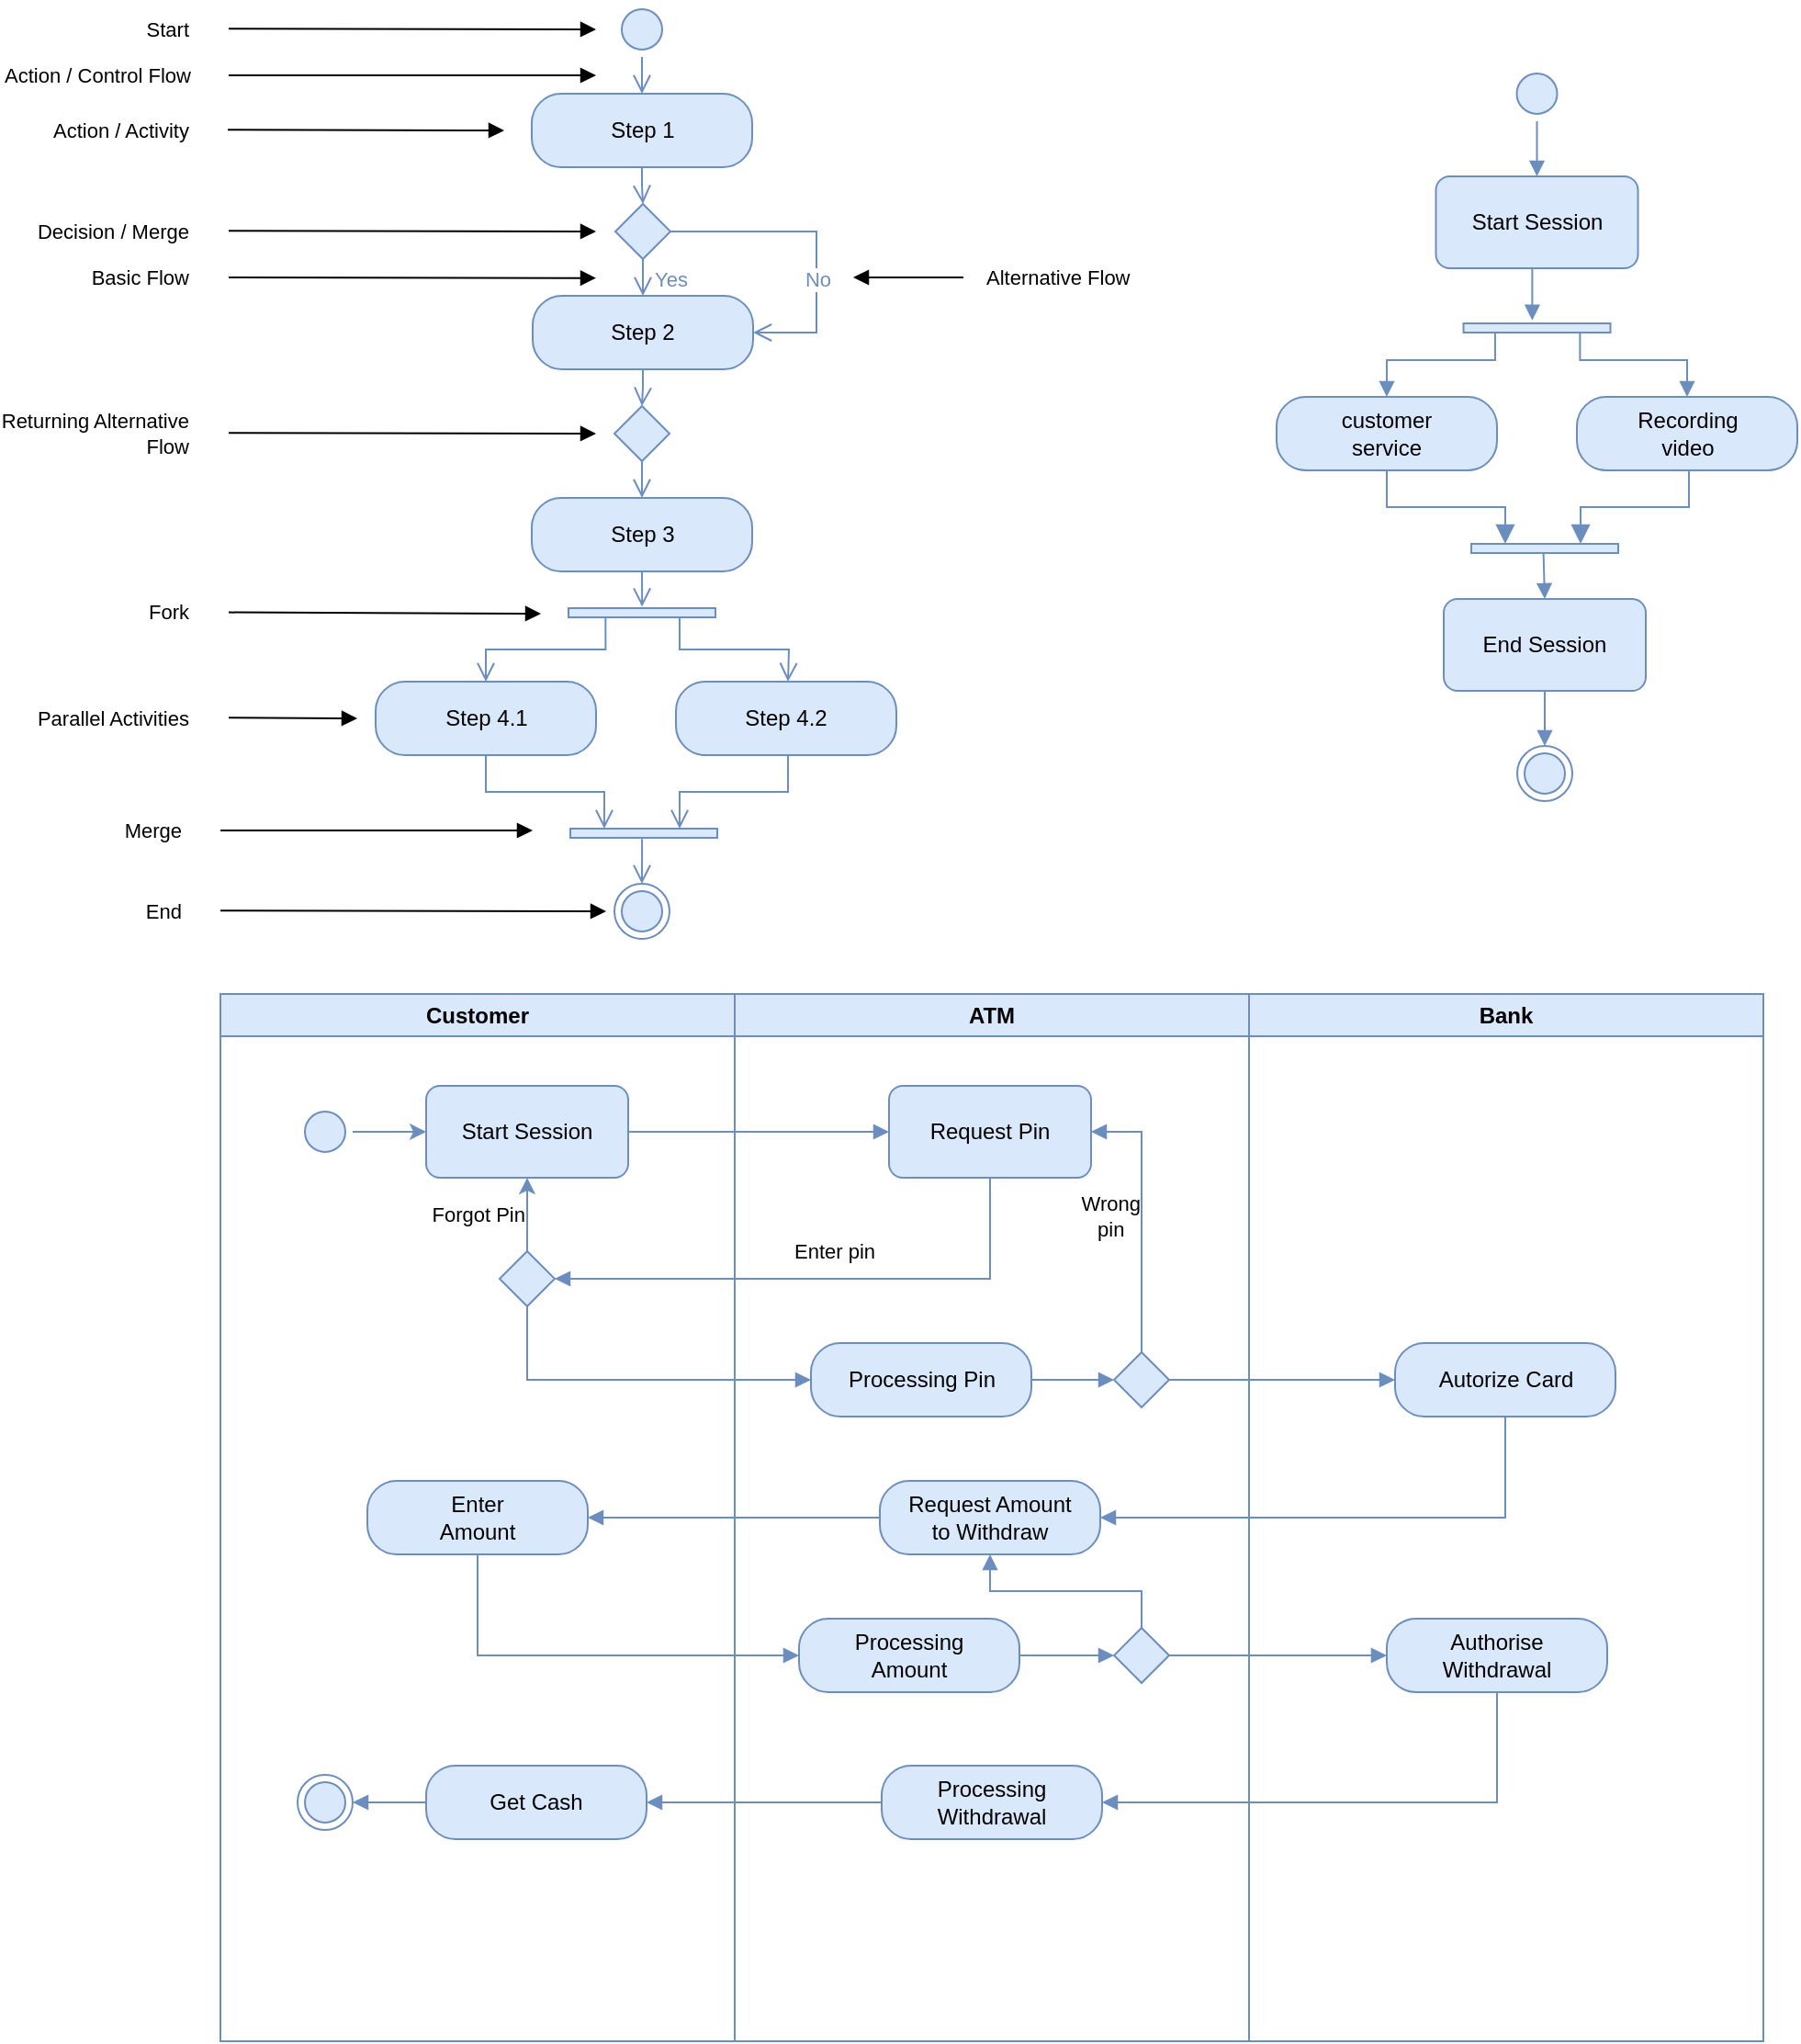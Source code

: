 <mxfile version="21.1.5" type="google">
  <diagram name="Page-1" id="e7e014a7-5840-1c2e-5031-d8a46d1fe8dd">
    <mxGraphModel grid="1" page="1" gridSize="10" guides="1" tooltips="1" connect="1" arrows="1" fold="1" pageScale="1" pageWidth="1169" pageHeight="826" background="none" math="0" shadow="0">
      <root>
        <mxCell id="0" />
        <mxCell id="1" parent="0" />
        <mxCell id="In_1ycDexwG0fZhjrG3--41" value="" style="ellipse;html=1;shape=startState;fillColor=#dae8fc;strokeColor=#6c8ebf;" vertex="1" parent="1">
          <mxGeometry x="379.5" y="30" width="30" height="30" as="geometry" />
        </mxCell>
        <mxCell id="In_1ycDexwG0fZhjrG3--42" value="" style="edgeStyle=orthogonalEdgeStyle;html=1;verticalAlign=bottom;endArrow=open;endSize=8;strokeColor=#6c8ebf;rounded=0;entryX=0.5;entryY=0;entryDx=0;entryDy=0;fillColor=#dae8fc;" edge="1" parent="1" source="In_1ycDexwG0fZhjrG3--41" target="In_1ycDexwG0fZhjrG3--43">
          <mxGeometry relative="1" as="geometry">
            <mxPoint x="394.5" y="120" as="targetPoint" />
          </mxGeometry>
        </mxCell>
        <mxCell id="In_1ycDexwG0fZhjrG3--43" value="Step 1" style="rounded=1;whiteSpace=wrap;html=1;arcSize=40;fillColor=#dae8fc;strokeColor=#6c8ebf;" vertex="1" parent="1">
          <mxGeometry x="334.5" y="80" width="120" height="40" as="geometry" />
        </mxCell>
        <mxCell id="In_1ycDexwG0fZhjrG3--44" value="" style="edgeStyle=orthogonalEdgeStyle;html=1;verticalAlign=bottom;endArrow=open;endSize=8;strokeColor=#6c8ebf;rounded=0;entryX=0.5;entryY=0;entryDx=0;entryDy=0;fillColor=#dae8fc;" edge="1" parent="1" source="In_1ycDexwG0fZhjrG3--43" target="In_1ycDexwG0fZhjrG3--45">
          <mxGeometry relative="1" as="geometry">
            <mxPoint x="394.5" y="180" as="targetPoint" />
          </mxGeometry>
        </mxCell>
        <mxCell id="In_1ycDexwG0fZhjrG3--45" value="" style="rhombus;fillColor=#dae8fc;strokeColor=#6c8ebf;" vertex="1" parent="1">
          <mxGeometry x="380" y="140" width="30" height="30" as="geometry" />
        </mxCell>
        <mxCell id="In_1ycDexwG0fZhjrG3--48" value="Step 2" style="rounded=1;whiteSpace=wrap;html=1;arcSize=40;fillColor=#dae8fc;strokeColor=#6c8ebf;" vertex="1" parent="1">
          <mxGeometry x="335" y="190" width="120" height="40" as="geometry" />
        </mxCell>
        <mxCell id="In_1ycDexwG0fZhjrG3--49" value="" style="edgeStyle=orthogonalEdgeStyle;html=1;verticalAlign=bottom;endArrow=open;endSize=8;strokeColor=#6c8ebf;rounded=0;entryX=0.5;entryY=0;entryDx=0;entryDy=0;fillColor=#dae8fc;" edge="1" parent="1" source="In_1ycDexwG0fZhjrG3--48" target="In_1ycDexwG0fZhjrG3--72">
          <mxGeometry relative="1" as="geometry">
            <mxPoint x="394" y="250" as="targetPoint" />
          </mxGeometry>
        </mxCell>
        <mxCell id="In_1ycDexwG0fZhjrG3--54" value="Yes" style="edgeStyle=orthogonalEdgeStyle;html=1;verticalAlign=bottom;endArrow=open;endSize=8;strokeColor=#6C8EBF;rounded=0;entryX=0.5;entryY=0;entryDx=0;entryDy=0;fillColor=#dae8fc;exitX=0.5;exitY=1;exitDx=0;exitDy=0;fontColor=#6C8EBF;" edge="1" parent="1" source="In_1ycDexwG0fZhjrG3--45" target="In_1ycDexwG0fZhjrG3--48">
          <mxGeometry x="1" y="15" relative="1" as="geometry">
            <mxPoint x="399.5" y="190" as="targetPoint" />
            <mxPoint x="399.5" y="170" as="sourcePoint" />
            <mxPoint as="offset" />
          </mxGeometry>
        </mxCell>
        <mxCell id="In_1ycDexwG0fZhjrG3--57" value="Step 4.1" style="rounded=1;whiteSpace=wrap;html=1;arcSize=40;fillColor=#dae8fc;strokeColor=#6c8ebf;" vertex="1" parent="1">
          <mxGeometry x="249.5" y="400" width="120" height="40" as="geometry" />
        </mxCell>
        <mxCell id="In_1ycDexwG0fZhjrG3--58" value="" style="edgeStyle=orthogonalEdgeStyle;html=1;verticalAlign=bottom;endArrow=open;endSize=8;strokeColor=#6c8ebf;rounded=0;entryX=0;entryY=0.769;entryDx=0;entryDy=0;fillColor=#dae8fc;entryPerimeter=0;" edge="1" parent="1" source="In_1ycDexwG0fZhjrG3--57" target="In_1ycDexwG0fZhjrG3--89">
          <mxGeometry relative="1" as="geometry">
            <mxPoint x="309.5" y="460" as="targetPoint" />
          </mxGeometry>
        </mxCell>
        <mxCell id="In_1ycDexwG0fZhjrG3--59" value="Step 4.2" style="rounded=1;whiteSpace=wrap;html=1;arcSize=40;fillColor=#dae8fc;strokeColor=#6c8ebf;" vertex="1" parent="1">
          <mxGeometry x="413" y="400" width="120" height="40" as="geometry" />
        </mxCell>
        <mxCell id="In_1ycDexwG0fZhjrG3--60" value="" style="edgeStyle=orthogonalEdgeStyle;html=1;verticalAlign=bottom;endArrow=open;endSize=8;strokeColor=#6c8ebf;rounded=0;fillColor=#dae8fc;entryX=0;entryY=0.256;entryDx=0;entryDy=0;entryPerimeter=0;" edge="1" parent="1" target="In_1ycDexwG0fZhjrG3--89">
          <mxGeometry relative="1" as="geometry">
            <mxPoint x="405" y="450" as="targetPoint" />
            <mxPoint x="474" y="440" as="sourcePoint" />
            <Array as="points">
              <mxPoint x="474" y="460" />
              <mxPoint x="415" y="460" />
            </Array>
          </mxGeometry>
        </mxCell>
        <mxCell id="In_1ycDexwG0fZhjrG3--63" value="Action / Control Flow" style="endArrow=block;html=1;rounded=0;endFill=1;align=right;" edge="1" parent="1">
          <mxGeometry x="-1" y="-20" width="50" height="50" relative="1" as="geometry">
            <mxPoint x="169.5" y="70" as="sourcePoint" />
            <mxPoint x="369.5" y="70" as="targetPoint" />
            <mxPoint x="-20" y="-20" as="offset" />
          </mxGeometry>
        </mxCell>
        <mxCell id="In_1ycDexwG0fZhjrG3--68" value="Start" style="endArrow=block;html=1;rounded=0;endFill=1;align=right;" edge="1" parent="1">
          <mxGeometry x="-1" y="-20" width="50" height="50" relative="1" as="geometry">
            <mxPoint x="169.5" y="44.66" as="sourcePoint" />
            <mxPoint x="369.5" y="45" as="targetPoint" />
            <mxPoint x="-20" y="-20" as="offset" />
          </mxGeometry>
        </mxCell>
        <mxCell id="In_1ycDexwG0fZhjrG3--69" value="Action / Activity" style="endArrow=block;html=1;rounded=0;endFill=1;align=right;" edge="1" parent="1">
          <mxGeometry x="-1" y="-20" width="50" height="50" relative="1" as="geometry">
            <mxPoint x="169" y="99.66" as="sourcePoint" />
            <mxPoint x="319.5" y="100" as="targetPoint" />
            <mxPoint x="-20" y="-20" as="offset" />
          </mxGeometry>
        </mxCell>
        <mxCell id="In_1ycDexwG0fZhjrG3--70" value="Decision / Merge" style="endArrow=block;html=1;rounded=0;endFill=1;align=right;" edge="1" parent="1">
          <mxGeometry x="-1" y="-20" width="50" height="50" relative="1" as="geometry">
            <mxPoint x="169.5" y="154.66" as="sourcePoint" />
            <mxPoint x="369.5" y="155" as="targetPoint" />
            <mxPoint x="-20" y="-20" as="offset" />
          </mxGeometry>
        </mxCell>
        <mxCell id="In_1ycDexwG0fZhjrG3--71" value="Basic Flow" style="endArrow=block;html=1;rounded=0;endFill=1;align=right;" edge="1" parent="1">
          <mxGeometry x="-1" y="-20" width="50" height="50" relative="1" as="geometry">
            <mxPoint x="169.5" y="180" as="sourcePoint" />
            <mxPoint x="369.5" y="180.34" as="targetPoint" />
            <mxPoint x="-20" y="-20" as="offset" />
          </mxGeometry>
        </mxCell>
        <mxCell id="In_1ycDexwG0fZhjrG3--72" value="" style="rhombus;fillColor=#dae8fc;strokeColor=#6c8ebf;" vertex="1" parent="1">
          <mxGeometry x="379.5" y="250" width="30" height="30" as="geometry" />
        </mxCell>
        <mxCell id="In_1ycDexwG0fZhjrG3--74" value="" style="edgeStyle=orthogonalEdgeStyle;html=1;verticalAlign=bottom;endArrow=open;endSize=8;strokeColor=#6c8ebf;rounded=0;entryX=0.5;entryY=0;entryDx=0;entryDy=0;fillColor=#dae8fc;exitX=0.5;exitY=1;exitDx=0;exitDy=0;" edge="1" parent="1" source="In_1ycDexwG0fZhjrG3--72" target="In_1ycDexwG0fZhjrG3--80">
          <mxGeometry relative="1" as="geometry">
            <mxPoint x="393.5" y="300" as="targetPoint" />
            <mxPoint x="399" y="280" as="sourcePoint" />
          </mxGeometry>
        </mxCell>
        <mxCell id="In_1ycDexwG0fZhjrG3--75" value="Returning Alternative &lt;br&gt;Flow" style="endArrow=block;html=1;rounded=0;endFill=1;align=right;" edge="1" parent="1">
          <mxGeometry x="-1" y="-20" width="50" height="50" relative="1" as="geometry">
            <mxPoint x="169.5" y="264.66" as="sourcePoint" />
            <mxPoint x="369.5" y="265" as="targetPoint" />
            <mxPoint x="-20" y="-20" as="offset" />
          </mxGeometry>
        </mxCell>
        <mxCell id="In_1ycDexwG0fZhjrG3--76" value="No" style="edgeStyle=orthogonalEdgeStyle;html=1;verticalAlign=bottom;endArrow=open;endSize=8;strokeColor=#6C8EBF;rounded=0;entryX=1;entryY=0.5;entryDx=0;entryDy=0;fillColor=#dae8fc;exitX=1;exitY=0.5;exitDx=0;exitDy=0;fontColor=#6C8EBF;" edge="1" parent="1" source="In_1ycDexwG0fZhjrG3--45" target="In_1ycDexwG0fZhjrG3--48">
          <mxGeometry x="0.35" relative="1" as="geometry">
            <mxPoint x="489.5" y="230" as="targetPoint" />
            <mxPoint x="489.5" y="210" as="sourcePoint" />
            <Array as="points">
              <mxPoint x="489.5" y="155" />
              <mxPoint x="489.5" y="210" />
            </Array>
            <mxPoint as="offset" />
          </mxGeometry>
        </mxCell>
        <mxCell id="In_1ycDexwG0fZhjrG3--77" value="Alternative Flow" style="endArrow=block;html=1;rounded=0;endFill=1;align=left;" edge="1" parent="1">
          <mxGeometry x="-1" y="-10" width="50" height="50" relative="1" as="geometry">
            <mxPoint x="569.5" y="180" as="sourcePoint" />
            <mxPoint x="509.5" y="180" as="targetPoint" />
            <mxPoint x="10" y="10" as="offset" />
          </mxGeometry>
        </mxCell>
        <mxCell id="In_1ycDexwG0fZhjrG3--80" value="Step 3" style="rounded=1;whiteSpace=wrap;html=1;arcSize=40;fillColor=#dae8fc;strokeColor=#6c8ebf;" vertex="1" parent="1">
          <mxGeometry x="334.5" y="300" width="120" height="40" as="geometry" />
        </mxCell>
        <mxCell id="In_1ycDexwG0fZhjrG3--81" value="" style="edgeStyle=orthogonalEdgeStyle;html=1;verticalAlign=bottom;endArrow=open;endSize=8;strokeColor=#6c8ebf;rounded=0;entryX=-0.146;entryY=0.499;entryDx=0;entryDy=0;fillColor=#dae8fc;entryPerimeter=0;exitX=0.5;exitY=1;exitDx=0;exitDy=0;" edge="1" parent="1" source="In_1ycDexwG0fZhjrG3--80" target="In_1ycDexwG0fZhjrG3--83">
          <mxGeometry relative="1" as="geometry">
            <mxPoint x="393.42" y="359.27" as="targetPoint" />
            <mxPoint x="393.5" y="340" as="sourcePoint" />
          </mxGeometry>
        </mxCell>
        <mxCell id="In_1ycDexwG0fZhjrG3--83" value="" style="html=1;points=[];perimeter=orthogonalPerimeter;fillColor=#dae8fc;direction=south;strokeColor=#6c8ebf;" vertex="1" parent="1">
          <mxGeometry x="354.5" y="360" width="80" height="5" as="geometry" />
        </mxCell>
        <mxCell id="In_1ycDexwG0fZhjrG3--85" value="Fork" style="endArrow=block;html=1;rounded=0;endFill=1;align=right;" edge="1" parent="1">
          <mxGeometry x="-1" y="-20" width="50" height="50" relative="1" as="geometry">
            <mxPoint x="169.5" y="362.3" as="sourcePoint" />
            <mxPoint x="339.5" y="363" as="targetPoint" />
            <mxPoint x="-20" y="-20" as="offset" />
          </mxGeometry>
        </mxCell>
        <mxCell id="In_1ycDexwG0fZhjrG3--86" value="" style="edgeStyle=orthogonalEdgeStyle;html=1;verticalAlign=bottom;endArrow=open;endSize=8;strokeColor=#6c8ebf;rounded=0;entryX=0.5;entryY=0;entryDx=0;entryDy=0;fillColor=#dae8fc;exitX=1;exitY=0.748;exitDx=0;exitDy=0;exitPerimeter=0;" edge="1" parent="1" source="In_1ycDexwG0fZhjrG3--83" target="In_1ycDexwG0fZhjrG3--57">
          <mxGeometry relative="1" as="geometry">
            <mxPoint x="299.5" y="450" as="targetPoint" />
            <mxPoint x="299.5" y="430" as="sourcePoint" />
          </mxGeometry>
        </mxCell>
        <mxCell id="In_1ycDexwG0fZhjrG3--87" value="" style="edgeStyle=orthogonalEdgeStyle;html=1;verticalAlign=bottom;endArrow=open;endSize=8;strokeColor=#6c8ebf;rounded=0;entryX=0.5;entryY=0;entryDx=0;entryDy=0;fillColor=#dae8fc;exitX=1.067;exitY=0.244;exitDx=0;exitDy=0;exitPerimeter=0;" edge="1" parent="1" source="In_1ycDexwG0fZhjrG3--83">
          <mxGeometry relative="1" as="geometry">
            <mxPoint x="474" y="400" as="targetPoint" />
            <mxPoint x="383.5" y="375" as="sourcePoint" />
          </mxGeometry>
        </mxCell>
        <mxCell id="In_1ycDexwG0fZhjrG3--88" value="Parallel Activities" style="endArrow=block;html=1;rounded=0;endFill=1;align=right;" edge="1" parent="1">
          <mxGeometry x="-1" y="-20" width="50" height="50" relative="1" as="geometry">
            <mxPoint x="169.5" y="419.58" as="sourcePoint" />
            <mxPoint x="239.5" y="420" as="targetPoint" />
            <mxPoint x="-20" y="-20" as="offset" />
          </mxGeometry>
        </mxCell>
        <mxCell id="In_1ycDexwG0fZhjrG3--89" value="" style="html=1;points=[];perimeter=orthogonalPerimeter;fillColor=#dae8fc;direction=south;strokeColor=#6c8ebf;" vertex="1" parent="1">
          <mxGeometry x="355.5" y="480" width="80" height="5" as="geometry" />
        </mxCell>
        <mxCell id="In_1ycDexwG0fZhjrG3--90" value="Merge" style="endArrow=block;html=1;rounded=0;endFill=1;align=right;" edge="1" parent="1">
          <mxGeometry x="-1" y="-20" width="50" height="50" relative="1" as="geometry">
            <mxPoint x="165" y="481" as="sourcePoint" />
            <mxPoint x="335" y="481" as="targetPoint" />
            <mxPoint x="-20" y="-20" as="offset" />
          </mxGeometry>
        </mxCell>
        <mxCell id="In_1ycDexwG0fZhjrG3--91" value="" style="ellipse;html=1;shape=endState;fillColor=#dae8fc;strokeColor=#6c8ebf;" vertex="1" parent="1">
          <mxGeometry x="379.5" y="510" width="30" height="30" as="geometry" />
        </mxCell>
        <mxCell id="In_1ycDexwG0fZhjrG3--92" value="" style="edgeStyle=orthogonalEdgeStyle;html=1;verticalAlign=bottom;endArrow=open;endSize=8;strokeColor=#6c8ebf;rounded=0;fillColor=#dae8fc;exitX=1.124;exitY=0.512;exitDx=0;exitDy=0;exitPerimeter=0;" edge="1" parent="1" source="In_1ycDexwG0fZhjrG3--89" target="In_1ycDexwG0fZhjrG3--91">
          <mxGeometry relative="1" as="geometry">
            <mxPoint x="335" y="550" as="targetPoint" />
            <mxPoint x="335" y="530" as="sourcePoint" />
          </mxGeometry>
        </mxCell>
        <mxCell id="In_1ycDexwG0fZhjrG3--93" value="End" style="endArrow=block;html=1;rounded=0;endFill=1;align=right;" edge="1" parent="1">
          <mxGeometry x="-1" y="-20" width="50" height="50" relative="1" as="geometry">
            <mxPoint x="165" y="524.66" as="sourcePoint" />
            <mxPoint x="375" y="525" as="targetPoint" />
            <mxPoint x="-20" y="-20" as="offset" />
          </mxGeometry>
        </mxCell>
        <mxCell id="Mg5R0EyQ01lNSAKN2Ion-57" value="Customer" style="swimlane;whiteSpace=wrap;fillColor=#dae8fc;strokeColor=#6c8ebf;" vertex="1" parent="1">
          <mxGeometry x="165" y="570" width="280" height="570" as="geometry" />
        </mxCell>
        <mxCell id="Mg5R0EyQ01lNSAKN2Ion-93" style="edgeStyle=orthogonalEdgeStyle;rounded=0;orthogonalLoop=1;jettySize=auto;html=1;exitX=1;exitY=0.5;exitDx=0;exitDy=0;entryX=0;entryY=0.5;entryDx=0;entryDy=0;fillColor=#dae8fc;strokeColor=#6c8ebf;" edge="1" parent="Mg5R0EyQ01lNSAKN2Ion-57" source="Mg5R0EyQ01lNSAKN2Ion-58" target="Mg5R0EyQ01lNSAKN2Ion-92">
          <mxGeometry relative="1" as="geometry" />
        </mxCell>
        <mxCell id="Mg5R0EyQ01lNSAKN2Ion-58" value="" style="ellipse;shape=startState;fillColor=#dae8fc;strokeColor=#6c8ebf;" vertex="1" parent="Mg5R0EyQ01lNSAKN2Ion-57">
          <mxGeometry x="42" y="60" width="30" height="30" as="geometry" />
        </mxCell>
        <mxCell id="Mg5R0EyQ01lNSAKN2Ion-92" value="Start Session" style="html=1;whiteSpace=wrap;fillColor=#dae8fc;strokeColor=#6c8ebf;rounded=1;" vertex="1" parent="Mg5R0EyQ01lNSAKN2Ion-57">
          <mxGeometry x="112" y="50" width="110" height="50" as="geometry" />
        </mxCell>
        <mxCell id="Mg5R0EyQ01lNSAKN2Ion-98" value="Forgot Pin" style="edgeStyle=orthogonalEdgeStyle;rounded=0;orthogonalLoop=1;jettySize=auto;html=1;exitX=0.5;exitY=0;exitDx=0;exitDy=0;entryX=0.5;entryY=1;entryDx=0;entryDy=0;align=right;fillColor=#dae8fc;strokeColor=#6c8ebf;" edge="1" parent="Mg5R0EyQ01lNSAKN2Ion-57" source="Mg5R0EyQ01lNSAKN2Ion-96" target="Mg5R0EyQ01lNSAKN2Ion-92">
          <mxGeometry relative="1" as="geometry" />
        </mxCell>
        <mxCell id="Mg5R0EyQ01lNSAKN2Ion-96" value="" style="rhombus;fillColor=#dae8fc;strokeColor=#6c8ebf;" vertex="1" parent="Mg5R0EyQ01lNSAKN2Ion-57">
          <mxGeometry x="152" y="140" width="30" height="30" as="geometry" />
        </mxCell>
        <mxCell id="Mg5R0EyQ01lNSAKN2Ion-113" value="Enter&lt;br&gt;Amount" style="rounded=1;whiteSpace=wrap;html=1;arcSize=40;fillColor=#dae8fc;strokeColor=#6c8ebf;" vertex="1" parent="Mg5R0EyQ01lNSAKN2Ion-57">
          <mxGeometry x="80" y="265" width="120" height="40" as="geometry" />
        </mxCell>
        <mxCell id="Mg5R0EyQ01lNSAKN2Ion-129" style="edgeStyle=orthogonalEdgeStyle;rounded=0;orthogonalLoop=1;jettySize=auto;html=1;exitX=0;exitY=0.5;exitDx=0;exitDy=0;entryX=1;entryY=0.5;entryDx=0;entryDy=0;fillColor=#dae8fc;strokeColor=#6c8ebf;endArrow=block;endFill=1;" edge="1" parent="Mg5R0EyQ01lNSAKN2Ion-57" source="Mg5R0EyQ01lNSAKN2Ion-124" target="Mg5R0EyQ01lNSAKN2Ion-125">
          <mxGeometry relative="1" as="geometry" />
        </mxCell>
        <mxCell id="Mg5R0EyQ01lNSAKN2Ion-124" value="Get Cash" style="rounded=1;whiteSpace=wrap;html=1;arcSize=40;fillColor=#dae8fc;strokeColor=#6c8ebf;" vertex="1" parent="Mg5R0EyQ01lNSAKN2Ion-57">
          <mxGeometry x="112" y="420" width="120" height="40" as="geometry" />
        </mxCell>
        <mxCell id="Mg5R0EyQ01lNSAKN2Ion-125" value="" style="ellipse;html=1;shape=endState;fillColor=#dae8fc;strokeColor=#6c8ebf;" vertex="1" parent="Mg5R0EyQ01lNSAKN2Ion-57">
          <mxGeometry x="42" y="425" width="30" height="30" as="geometry" />
        </mxCell>
        <mxCell id="Mg5R0EyQ01lNSAKN2Ion-66" value="ATM" style="swimlane;whiteSpace=wrap;fillColor=#dae8fc;strokeColor=#6c8ebf;" vertex="1" parent="1">
          <mxGeometry x="445" y="570" width="280" height="570" as="geometry" />
        </mxCell>
        <mxCell id="Mg5R0EyQ01lNSAKN2Ion-94" value="Request Pin" style="html=1;whiteSpace=wrap;fillColor=#dae8fc;strokeColor=#6c8ebf;rounded=1;" vertex="1" parent="Mg5R0EyQ01lNSAKN2Ion-66">
          <mxGeometry x="84" y="50" width="110" height="50" as="geometry" />
        </mxCell>
        <mxCell id="Mg5R0EyQ01lNSAKN2Ion-107" style="edgeStyle=orthogonalEdgeStyle;rounded=0;orthogonalLoop=1;jettySize=auto;html=1;exitX=1;exitY=0.5;exitDx=0;exitDy=0;entryX=0;entryY=0.5;entryDx=0;entryDy=0;fillColor=#dae8fc;strokeColor=#6c8ebf;endArrow=block;endFill=1;" edge="1" parent="Mg5R0EyQ01lNSAKN2Ion-66" source="Mg5R0EyQ01lNSAKN2Ion-105" target="Mg5R0EyQ01lNSAKN2Ion-106">
          <mxGeometry relative="1" as="geometry" />
        </mxCell>
        <mxCell id="Mg5R0EyQ01lNSAKN2Ion-105" value="Processing Pin" style="rounded=1;whiteSpace=wrap;html=1;arcSize=40;fillColor=#dae8fc;strokeColor=#6c8ebf;" vertex="1" parent="Mg5R0EyQ01lNSAKN2Ion-66">
          <mxGeometry x="41.5" y="190" width="120" height="40" as="geometry" />
        </mxCell>
        <mxCell id="Mg5R0EyQ01lNSAKN2Ion-108" value="Wrong&lt;br&gt;&lt;div style=&quot;text-align: center;&quot;&gt;pin&lt;/div&gt;" style="edgeStyle=orthogonalEdgeStyle;rounded=0;orthogonalLoop=1;jettySize=auto;html=1;exitX=0.5;exitY=0;exitDx=0;exitDy=0;entryX=1;entryY=0.5;entryDx=0;entryDy=0;align=right;fillColor=#dae8fc;strokeColor=#6c8ebf;endArrow=block;endFill=1;" edge="1" parent="Mg5R0EyQ01lNSAKN2Ion-66" source="Mg5R0EyQ01lNSAKN2Ion-106" target="Mg5R0EyQ01lNSAKN2Ion-94">
          <mxGeometry relative="1" as="geometry" />
        </mxCell>
        <mxCell id="Mg5R0EyQ01lNSAKN2Ion-106" value="" style="rhombus;fillColor=#dae8fc;strokeColor=#6c8ebf;" vertex="1" parent="Mg5R0EyQ01lNSAKN2Ion-66">
          <mxGeometry x="206.5" y="195" width="30" height="30" as="geometry" />
        </mxCell>
        <mxCell id="Mg5R0EyQ01lNSAKN2Ion-112" value="Request Amount&lt;br&gt;to Withdraw" style="rounded=1;whiteSpace=wrap;html=1;arcSize=40;fillColor=#dae8fc;strokeColor=#6c8ebf;" vertex="1" parent="Mg5R0EyQ01lNSAKN2Ion-66">
          <mxGeometry x="79" y="265" width="120" height="40" as="geometry" />
        </mxCell>
        <mxCell id="Mg5R0EyQ01lNSAKN2Ion-120" style="edgeStyle=orthogonalEdgeStyle;rounded=0;orthogonalLoop=1;jettySize=auto;html=1;exitX=1;exitY=0.5;exitDx=0;exitDy=0;entryX=0;entryY=0.5;entryDx=0;entryDy=0;fillColor=#dae8fc;strokeColor=#6c8ebf;endArrow=block;endFill=1;" edge="1" parent="Mg5R0EyQ01lNSAKN2Ion-66" source="Mg5R0EyQ01lNSAKN2Ion-117" target="Mg5R0EyQ01lNSAKN2Ion-118">
          <mxGeometry relative="1" as="geometry" />
        </mxCell>
        <mxCell id="Mg5R0EyQ01lNSAKN2Ion-117" value="Processing&lt;br&gt;Amount" style="rounded=1;whiteSpace=wrap;html=1;arcSize=40;fillColor=#dae8fc;strokeColor=#6c8ebf;" vertex="1" parent="Mg5R0EyQ01lNSAKN2Ion-66">
          <mxGeometry x="35" y="340" width="120" height="40" as="geometry" />
        </mxCell>
        <mxCell id="Mg5R0EyQ01lNSAKN2Ion-119" style="edgeStyle=orthogonalEdgeStyle;rounded=0;orthogonalLoop=1;jettySize=auto;html=1;exitX=0.5;exitY=0;exitDx=0;exitDy=0;entryX=0.5;entryY=1;entryDx=0;entryDy=0;fillColor=#dae8fc;strokeColor=#6c8ebf;endArrow=block;endFill=1;" edge="1" parent="Mg5R0EyQ01lNSAKN2Ion-66" source="Mg5R0EyQ01lNSAKN2Ion-118" target="Mg5R0EyQ01lNSAKN2Ion-112">
          <mxGeometry relative="1" as="geometry" />
        </mxCell>
        <mxCell id="Mg5R0EyQ01lNSAKN2Ion-118" value="" style="rhombus;fillColor=#dae8fc;strokeColor=#6c8ebf;" vertex="1" parent="Mg5R0EyQ01lNSAKN2Ion-66">
          <mxGeometry x="206.5" y="345" width="30" height="30" as="geometry" />
        </mxCell>
        <mxCell id="Mg5R0EyQ01lNSAKN2Ion-123" value="Processing&lt;br&gt;Withdrawal" style="rounded=1;whiteSpace=wrap;html=1;arcSize=40;fillColor=#dae8fc;strokeColor=#6c8ebf;" vertex="1" parent="Mg5R0EyQ01lNSAKN2Ion-66">
          <mxGeometry x="80" y="420" width="120" height="40" as="geometry" />
        </mxCell>
        <mxCell id="Mg5R0EyQ01lNSAKN2Ion-85" value="Bank" style="swimlane;whiteSpace=wrap;fillColor=#dae8fc;strokeColor=#6c8ebf;" vertex="1" parent="1">
          <mxGeometry x="725" y="570" width="280" height="570" as="geometry" />
        </mxCell>
        <mxCell id="Mg5R0EyQ01lNSAKN2Ion-111" value="Autorize Card" style="rounded=1;whiteSpace=wrap;html=1;arcSize=40;fillColor=#dae8fc;strokeColor=#6c8ebf;" vertex="1" parent="Mg5R0EyQ01lNSAKN2Ion-85">
          <mxGeometry x="79.5" y="190" width="120" height="40" as="geometry" />
        </mxCell>
        <mxCell id="Mg5R0EyQ01lNSAKN2Ion-122" value="Authorise&lt;br&gt;Withdrawal" style="rounded=1;whiteSpace=wrap;html=1;arcSize=40;fillColor=#dae8fc;strokeColor=#6c8ebf;" vertex="1" parent="Mg5R0EyQ01lNSAKN2Ion-85">
          <mxGeometry x="75" y="340" width="120" height="40" as="geometry" />
        </mxCell>
        <mxCell id="Mg5R0EyQ01lNSAKN2Ion-95" style="edgeStyle=orthogonalEdgeStyle;rounded=0;orthogonalLoop=1;jettySize=auto;html=1;exitX=1;exitY=0.5;exitDx=0;exitDy=0;fillColor=#dae8fc;strokeColor=#6c8ebf;endArrow=block;endFill=1;" edge="1" parent="1" source="Mg5R0EyQ01lNSAKN2Ion-92" target="Mg5R0EyQ01lNSAKN2Ion-94">
          <mxGeometry relative="1" as="geometry" />
        </mxCell>
        <mxCell id="Mg5R0EyQ01lNSAKN2Ion-97" value="Enter pin" style="edgeStyle=orthogonalEdgeStyle;rounded=0;orthogonalLoop=1;jettySize=auto;html=1;exitX=0.5;exitY=1;exitDx=0;exitDy=0;entryX=1;entryY=0.5;entryDx=0;entryDy=0;fillColor=#dae8fc;strokeColor=#6c8ebf;endArrow=block;endFill=1;" edge="1" parent="1" source="Mg5R0EyQ01lNSAKN2Ion-94" target="Mg5R0EyQ01lNSAKN2Ion-96">
          <mxGeometry x="-0.041" y="-15" relative="1" as="geometry">
            <mxPoint as="offset" />
          </mxGeometry>
        </mxCell>
        <mxCell id="Mg5R0EyQ01lNSAKN2Ion-109" style="edgeStyle=orthogonalEdgeStyle;rounded=0;orthogonalLoop=1;jettySize=auto;html=1;exitX=0.5;exitY=1;exitDx=0;exitDy=0;entryX=0;entryY=0.5;entryDx=0;entryDy=0;fillColor=#dae8fc;strokeColor=#6c8ebf;endArrow=block;endFill=1;" edge="1" parent="1" source="Mg5R0EyQ01lNSAKN2Ion-96" target="Mg5R0EyQ01lNSAKN2Ion-105">
          <mxGeometry relative="1" as="geometry" />
        </mxCell>
        <mxCell id="Mg5R0EyQ01lNSAKN2Ion-114" style="edgeStyle=orthogonalEdgeStyle;rounded=0;orthogonalLoop=1;jettySize=auto;html=1;exitX=1;exitY=0.5;exitDx=0;exitDy=0;entryX=0;entryY=0.5;entryDx=0;entryDy=0;fillColor=#dae8fc;strokeColor=#6c8ebf;endArrow=block;endFill=1;" edge="1" parent="1" source="Mg5R0EyQ01lNSAKN2Ion-106" target="Mg5R0EyQ01lNSAKN2Ion-111">
          <mxGeometry relative="1" as="geometry" />
        </mxCell>
        <mxCell id="Mg5R0EyQ01lNSAKN2Ion-115" style="edgeStyle=orthogonalEdgeStyle;rounded=0;orthogonalLoop=1;jettySize=auto;html=1;exitX=0.5;exitY=1;exitDx=0;exitDy=0;entryX=1;entryY=0.5;entryDx=0;entryDy=0;fillColor=#dae8fc;strokeColor=#6c8ebf;endArrow=block;endFill=1;" edge="1" parent="1" source="Mg5R0EyQ01lNSAKN2Ion-111" target="Mg5R0EyQ01lNSAKN2Ion-112">
          <mxGeometry relative="1" as="geometry" />
        </mxCell>
        <mxCell id="Mg5R0EyQ01lNSAKN2Ion-116" style="edgeStyle=orthogonalEdgeStyle;rounded=0;orthogonalLoop=1;jettySize=auto;html=1;exitX=0;exitY=0.5;exitDx=0;exitDy=0;entryX=1;entryY=0.5;entryDx=0;entryDy=0;fillColor=#dae8fc;strokeColor=#6c8ebf;endArrow=block;endFill=1;" edge="1" parent="1" source="Mg5R0EyQ01lNSAKN2Ion-112" target="Mg5R0EyQ01lNSAKN2Ion-113">
          <mxGeometry relative="1" as="geometry" />
        </mxCell>
        <mxCell id="Mg5R0EyQ01lNSAKN2Ion-121" style="edgeStyle=orthogonalEdgeStyle;rounded=0;orthogonalLoop=1;jettySize=auto;html=1;exitX=0.5;exitY=1;exitDx=0;exitDy=0;entryX=0;entryY=0.5;entryDx=0;entryDy=0;fillColor=#dae8fc;strokeColor=#6c8ebf;endArrow=block;endFill=1;" edge="1" parent="1" source="Mg5R0EyQ01lNSAKN2Ion-113" target="Mg5R0EyQ01lNSAKN2Ion-117">
          <mxGeometry relative="1" as="geometry" />
        </mxCell>
        <mxCell id="Mg5R0EyQ01lNSAKN2Ion-126" style="edgeStyle=orthogonalEdgeStyle;rounded=0;orthogonalLoop=1;jettySize=auto;html=1;exitX=1;exitY=0.5;exitDx=0;exitDy=0;entryX=0;entryY=0.5;entryDx=0;entryDy=0;fillColor=#dae8fc;strokeColor=#6c8ebf;endArrow=block;endFill=1;" edge="1" parent="1" source="Mg5R0EyQ01lNSAKN2Ion-118" target="Mg5R0EyQ01lNSAKN2Ion-122">
          <mxGeometry relative="1" as="geometry" />
        </mxCell>
        <mxCell id="Mg5R0EyQ01lNSAKN2Ion-127" style="edgeStyle=orthogonalEdgeStyle;rounded=0;orthogonalLoop=1;jettySize=auto;html=1;exitX=0.5;exitY=1;exitDx=0;exitDy=0;entryX=1;entryY=0.5;entryDx=0;entryDy=0;fillColor=#dae8fc;strokeColor=#6c8ebf;endArrow=block;endFill=1;" edge="1" parent="1" source="Mg5R0EyQ01lNSAKN2Ion-122" target="Mg5R0EyQ01lNSAKN2Ion-123">
          <mxGeometry relative="1" as="geometry" />
        </mxCell>
        <mxCell id="Mg5R0EyQ01lNSAKN2Ion-128" style="edgeStyle=orthogonalEdgeStyle;rounded=0;orthogonalLoop=1;jettySize=auto;html=1;exitX=0;exitY=0.5;exitDx=0;exitDy=0;entryX=1;entryY=0.5;entryDx=0;entryDy=0;fillColor=#dae8fc;strokeColor=#6c8ebf;endArrow=block;endFill=1;" edge="1" parent="1" source="Mg5R0EyQ01lNSAKN2Ion-123" target="Mg5R0EyQ01lNSAKN2Ion-124">
          <mxGeometry relative="1" as="geometry" />
        </mxCell>
        <mxCell id="Mg5R0EyQ01lNSAKN2Ion-132" style="edgeStyle=orthogonalEdgeStyle;rounded=0;orthogonalLoop=1;jettySize=auto;html=1;exitX=0.5;exitY=1;exitDx=0;exitDy=0;entryX=0.5;entryY=0;entryDx=0;entryDy=0;endArrow=block;endFill=1;fillColor=#dae8fc;strokeColor=#6c8ebf;" edge="1" parent="1" source="Mg5R0EyQ01lNSAKN2Ion-130" target="Mg5R0EyQ01lNSAKN2Ion-131">
          <mxGeometry relative="1" as="geometry" />
        </mxCell>
        <mxCell id="Mg5R0EyQ01lNSAKN2Ion-130" value="" style="ellipse;html=1;shape=startState;fillColor=#dae8fc;strokeColor=#6c8ebf;" vertex="1" parent="1">
          <mxGeometry x="866.75" y="65" width="30" height="30" as="geometry" />
        </mxCell>
        <mxCell id="Mg5R0EyQ01lNSAKN2Ion-134" style="edgeStyle=orthogonalEdgeStyle;rounded=0;orthogonalLoop=1;jettySize=auto;html=1;exitX=0.5;exitY=1;exitDx=0;exitDy=0;entryX=-0.329;entryY=0.532;entryDx=0;entryDy=0;entryPerimeter=0;endArrow=block;endFill=1;fillColor=#dae8fc;strokeColor=#6c8ebf;" edge="1" parent="1" source="Mg5R0EyQ01lNSAKN2Ion-131" target="Mg5R0EyQ01lNSAKN2Ion-133">
          <mxGeometry relative="1" as="geometry" />
        </mxCell>
        <mxCell id="Mg5R0EyQ01lNSAKN2Ion-131" value="Start Session" style="html=1;whiteSpace=wrap;fillColor=#dae8fc;strokeColor=#6c8ebf;rounded=1;" vertex="1" parent="1">
          <mxGeometry x="826.75" y="125" width="110" height="50" as="geometry" />
        </mxCell>
        <mxCell id="Mg5R0EyQ01lNSAKN2Ion-133" value="" style="html=1;points=[];perimeter=orthogonalPerimeter;fillColor=#dae8fc;direction=south;strokeColor=#6c8ebf;" vertex="1" parent="1">
          <mxGeometry x="841.75" y="205" width="80" height="5" as="geometry" />
        </mxCell>
        <mxCell id="Mg5R0EyQ01lNSAKN2Ion-142" style="edgeStyle=orthogonalEdgeStyle;rounded=0;orthogonalLoop=1;jettySize=auto;html=1;exitX=1.029;exitY=0.785;exitDx=0;exitDy=0;entryX=0.5;entryY=0;entryDx=0;entryDy=0;exitPerimeter=0;endArrow=block;endFill=1;fillColor=#dae8fc;strokeColor=#6c8ebf;" edge="1" parent="1" source="Mg5R0EyQ01lNSAKN2Ion-133" target="Mg5R0EyQ01lNSAKN2Ion-135">
          <mxGeometry relative="1" as="geometry">
            <Array as="points">
              <mxPoint x="858.75" y="225" />
              <mxPoint x="799.75" y="225" />
            </Array>
          </mxGeometry>
        </mxCell>
        <mxCell id="Mg5R0EyQ01lNSAKN2Ion-135" value="customer &lt;br&gt;service" style="rounded=1;whiteSpace=wrap;html=1;arcSize=40;fillColor=#dae8fc;strokeColor=#6c8ebf;" vertex="1" parent="1">
          <mxGeometry x="740" y="245" width="120" height="40" as="geometry" />
        </mxCell>
        <mxCell id="Mg5R0EyQ01lNSAKN2Ion-136" value="" style="edgeStyle=orthogonalEdgeStyle;html=1;verticalAlign=bottom;endArrow=block;endSize=8;strokeColor=#6c8ebf;rounded=0;entryX=0;entryY=0.769;entryDx=0;entryDy=0;fillColor=#dae8fc;entryPerimeter=0;endFill=1;" edge="1" parent="1" source="Mg5R0EyQ01lNSAKN2Ion-135" target="Mg5R0EyQ01lNSAKN2Ion-139">
          <mxGeometry relative="1" as="geometry">
            <mxPoint x="800" y="305" as="targetPoint" />
          </mxGeometry>
        </mxCell>
        <mxCell id="Mg5R0EyQ01lNSAKN2Ion-143" style="edgeStyle=orthogonalEdgeStyle;rounded=0;orthogonalLoop=1;jettySize=auto;html=1;exitX=0.933;exitY=0.207;exitDx=0;exitDy=0;entryX=0.5;entryY=0;entryDx=0;entryDy=0;exitPerimeter=0;endArrow=block;endFill=1;fillColor=#dae8fc;strokeColor=#6c8ebf;" edge="1" parent="1" source="Mg5R0EyQ01lNSAKN2Ion-133" target="Mg5R0EyQ01lNSAKN2Ion-137">
          <mxGeometry relative="1" as="geometry">
            <Array as="points">
              <mxPoint x="904.75" y="225" />
              <mxPoint x="963.75" y="225" />
            </Array>
          </mxGeometry>
        </mxCell>
        <mxCell id="Mg5R0EyQ01lNSAKN2Ion-137" value="Recording&lt;br&gt;video" style="rounded=1;whiteSpace=wrap;html=1;arcSize=40;fillColor=#dae8fc;strokeColor=#6c8ebf;" vertex="1" parent="1">
          <mxGeometry x="903.5" y="245" width="120" height="40" as="geometry" />
        </mxCell>
        <mxCell id="Mg5R0EyQ01lNSAKN2Ion-138" value="" style="edgeStyle=orthogonalEdgeStyle;html=1;verticalAlign=bottom;endArrow=block;endSize=8;strokeColor=#6c8ebf;rounded=0;fillColor=#dae8fc;entryX=0;entryY=0.256;entryDx=0;entryDy=0;entryPerimeter=0;endFill=1;" edge="1" parent="1" target="Mg5R0EyQ01lNSAKN2Ion-139">
          <mxGeometry relative="1" as="geometry">
            <mxPoint x="895.5" y="295" as="targetPoint" />
            <mxPoint x="964.5" y="285" as="sourcePoint" />
            <Array as="points">
              <mxPoint x="964.5" y="305" />
              <mxPoint x="905.5" y="305" />
            </Array>
          </mxGeometry>
        </mxCell>
        <mxCell id="Mg5R0EyQ01lNSAKN2Ion-139" value="" style="html=1;points=[];perimeter=orthogonalPerimeter;fillColor=#dae8fc;direction=south;strokeColor=#6c8ebf;" vertex="1" parent="1">
          <mxGeometry x="846" y="325" width="80" height="5" as="geometry" />
        </mxCell>
        <mxCell id="Mg5R0EyQ01lNSAKN2Ion-140" value="" style="ellipse;html=1;shape=endState;fillColor=#dae8fc;strokeColor=#6c8ebf;" vertex="1" parent="1">
          <mxGeometry x="871" y="435" width="30" height="30" as="geometry" />
        </mxCell>
        <mxCell id="Mg5R0EyQ01lNSAKN2Ion-145" style="edgeStyle=orthogonalEdgeStyle;rounded=0;orthogonalLoop=1;jettySize=auto;html=1;exitX=0.9;exitY=0.509;exitDx=0;exitDy=0;entryX=0.5;entryY=0;entryDx=0;entryDy=0;exitPerimeter=0;endArrow=block;endFill=1;fillColor=#dae8fc;strokeColor=#6c8ebf;" edge="1" parent="1" source="Mg5R0EyQ01lNSAKN2Ion-139" target="Mg5R0EyQ01lNSAKN2Ion-144">
          <mxGeometry relative="1" as="geometry" />
        </mxCell>
        <mxCell id="Mg5R0EyQ01lNSAKN2Ion-147" style="edgeStyle=orthogonalEdgeStyle;rounded=0;orthogonalLoop=1;jettySize=auto;html=1;exitX=0.5;exitY=1;exitDx=0;exitDy=0;entryX=0.5;entryY=0;entryDx=0;entryDy=0;endArrow=block;endFill=1;fillColor=#dae8fc;strokeColor=#6c8ebf;" edge="1" parent="1" source="Mg5R0EyQ01lNSAKN2Ion-144" target="Mg5R0EyQ01lNSAKN2Ion-140">
          <mxGeometry relative="1" as="geometry" />
        </mxCell>
        <mxCell id="Mg5R0EyQ01lNSAKN2Ion-144" value="End Session" style="html=1;whiteSpace=wrap;fillColor=#dae8fc;strokeColor=#6c8ebf;rounded=1;" vertex="1" parent="1">
          <mxGeometry x="831" y="355" width="110" height="50" as="geometry" />
        </mxCell>
      </root>
    </mxGraphModel>
  </diagram>
</mxfile>
